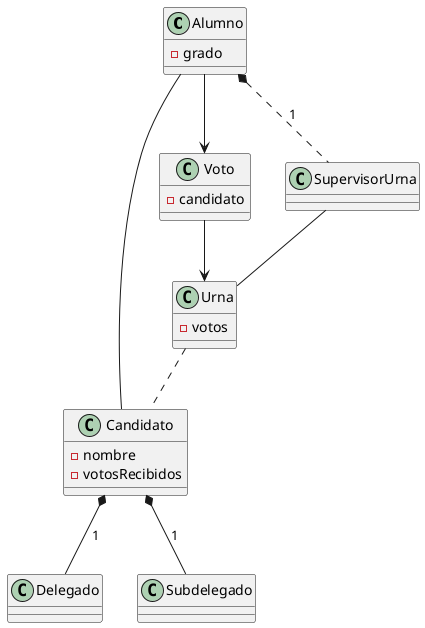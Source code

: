 @startuml

class Alumno {
  - grado
}

class Candidato {
  - nombre
  - votosRecibidos
}

class Voto {
  - candidato
}

class Urna {
  - votos
}

class SupervisorUrna {
}

class Delegado {
}

class Subdelegado {
}

Alumno --> Voto
Voto --> Urna
SupervisorUrna -- Urna
Alumno *.. SupervisorUrna : 1

Urna .. Candidato

Alumno -- Candidato
Candidato *-- Delegado : 1
Candidato *-- Subdelegado : 1

@enduml
